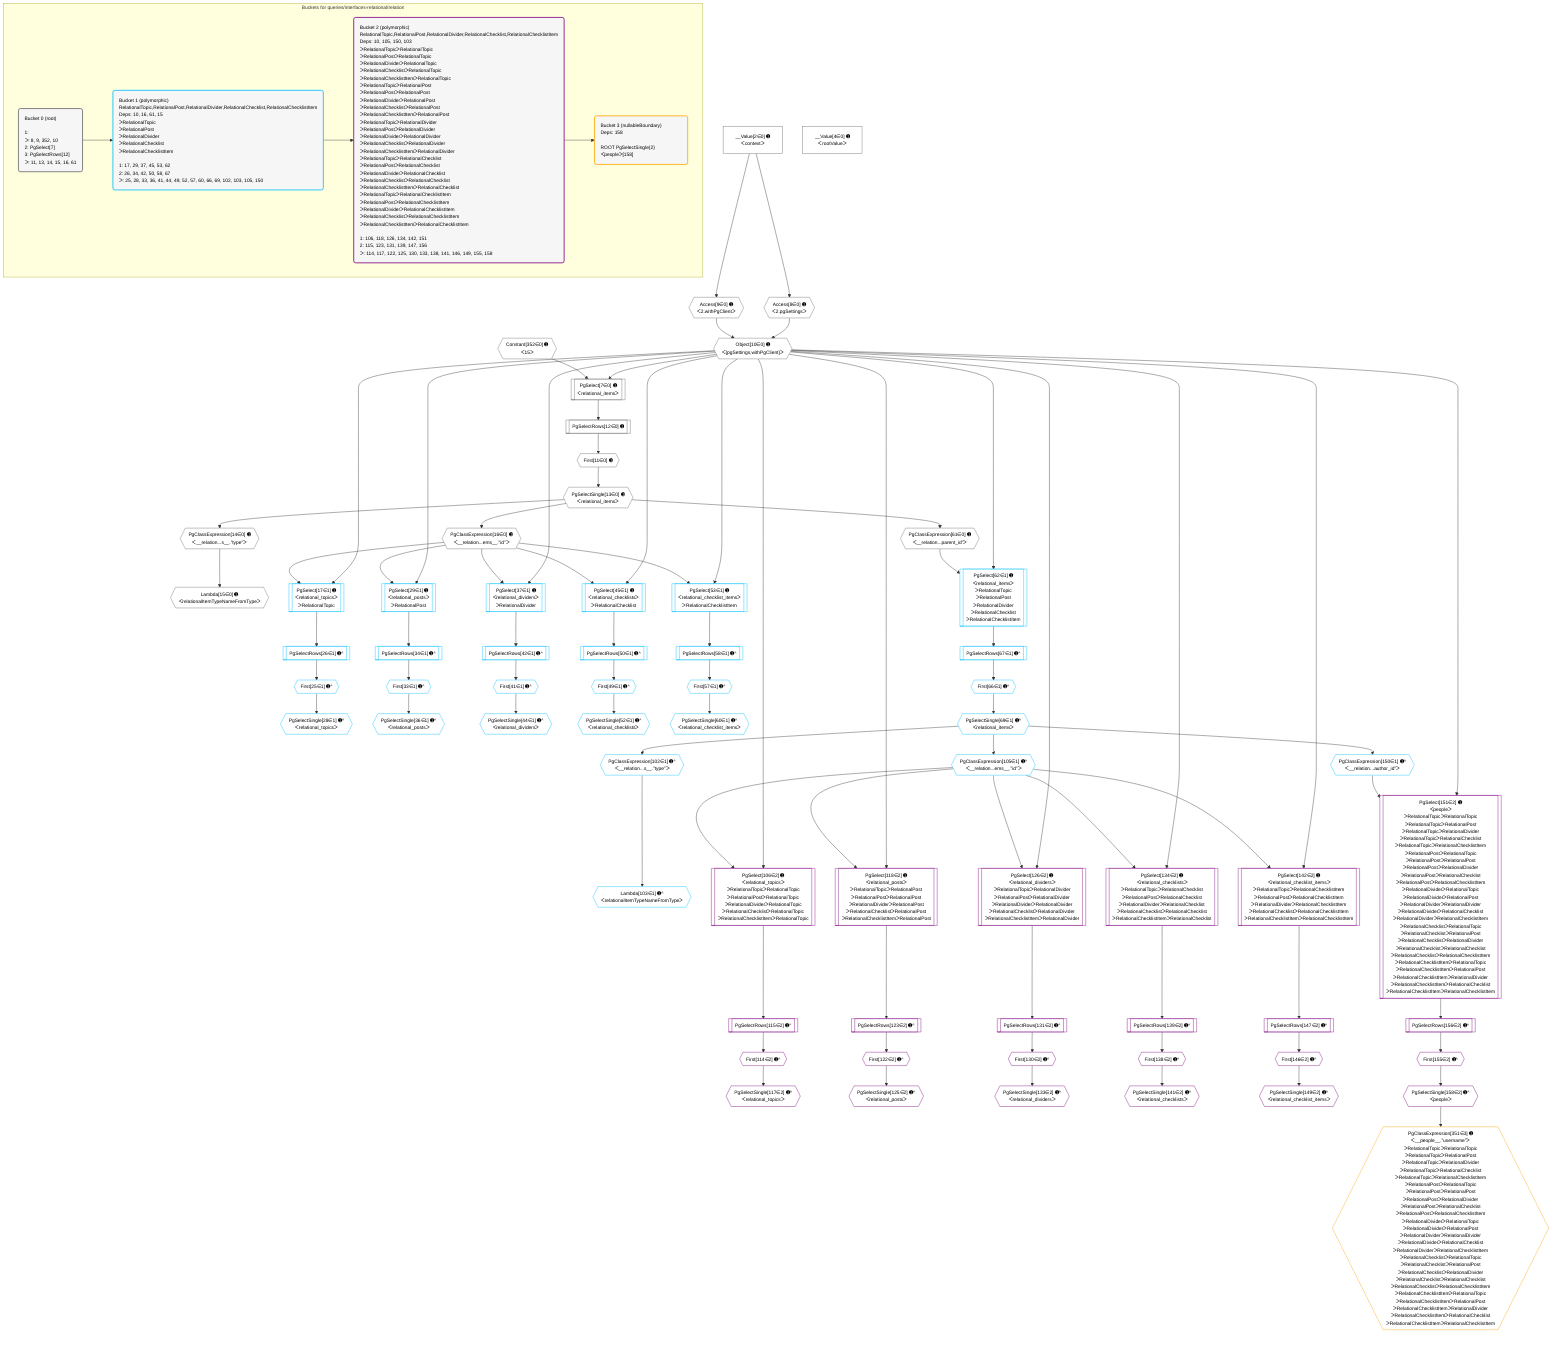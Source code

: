 %%{init: {'themeVariables': { 'fontSize': '12px'}}}%%
graph TD
    classDef path fill:#eee,stroke:#000,color:#000
    classDef plan fill:#fff,stroke-width:1px,color:#000
    classDef itemplan fill:#fff,stroke-width:2px,color:#000
    classDef unbatchedplan fill:#dff,stroke-width:1px,color:#000
    classDef sideeffectplan fill:#fcc,stroke-width:2px,color:#000
    classDef bucket fill:#f6f6f6,color:#000,stroke-width:2px,text-align:left

    subgraph "Buckets for queries/interfaces-relational/relation"
    Bucket0("Bucket 0 (root)<br /><br />1: <br />ᐳ: 8, 9, 352, 10<br />2: PgSelect[7]<br />3: PgSelectRows[12]<br />ᐳ: 11, 13, 14, 15, 16, 61"):::bucket
    Bucket1("Bucket 1 (polymorphic)<br />RelationalTopic,RelationalPost,RelationalDivider,RelationalChecklist,RelationalChecklistItem<br />Deps: 10, 16, 61, 15<br />ᐳRelationalTopic<br />ᐳRelationalPost<br />ᐳRelationalDivider<br />ᐳRelationalChecklist<br />ᐳRelationalChecklistItem<br /><br />1: 17, 29, 37, 45, 53, 62<br />2: 26, 34, 42, 50, 58, 67<br />ᐳ: 25, 28, 33, 36, 41, 44, 49, 52, 57, 60, 66, 69, 102, 103, 105, 150"):::bucket
    Bucket2("Bucket 2 (polymorphic)<br />RelationalTopic,RelationalPost,RelationalDivider,RelationalChecklist,RelationalChecklistItem<br />Deps: 10, 105, 150, 103<br />ᐳRelationalTopicᐳRelationalTopic<br />ᐳRelationalPostᐳRelationalTopic<br />ᐳRelationalDividerᐳRelationalTopic<br />ᐳRelationalChecklistᐳRelationalTopic<br />ᐳRelationalChecklistItemᐳRelationalTopic<br />ᐳRelationalTopicᐳRelationalPost<br />ᐳRelationalPostᐳRelationalPost<br />ᐳRelationalDividerᐳRelationalPost<br />ᐳRelationalChecklistᐳRelationalPost<br />ᐳRelationalChecklistItemᐳRelationalPost<br />ᐳRelationalTopicᐳRelationalDivider<br />ᐳRelationalPostᐳRelationalDivider<br />ᐳRelationalDividerᐳRelationalDivider<br />ᐳRelationalChecklistᐳRelationalDivider<br />ᐳRelationalChecklistItemᐳRelationalDivider<br />ᐳRelationalTopicᐳRelationalChecklist<br />ᐳRelationalPostᐳRelationalChecklist<br />ᐳRelationalDividerᐳRelationalChecklist<br />ᐳRelationalChecklistᐳRelationalChecklist<br />ᐳRelationalChecklistItemᐳRelationalChecklist<br />ᐳRelationalTopicᐳRelationalChecklistItem<br />ᐳRelationalPostᐳRelationalChecklistItem<br />ᐳRelationalDividerᐳRelationalChecklistItem<br />ᐳRelationalChecklistᐳRelationalChecklistItem<br />ᐳRelationalChecklistItemᐳRelationalChecklistItem<br /><br />1: 106, 118, 126, 134, 142, 151<br />2: 115, 123, 131, 139, 147, 156<br />ᐳ: 114, 117, 122, 125, 130, 133, 138, 141, 146, 149, 155, 158"):::bucket
    Bucket3("Bucket 3 (nullableBoundary)<br />Deps: 158<br /><br />ROOT PgSelectSingle{2}ᐸpeopleᐳ[158]"):::bucket
    end
    Bucket0 --> Bucket1
    Bucket1 --> Bucket2
    Bucket2 --> Bucket3

    %% plan dependencies
    PgSelect7[["PgSelect[7∈0] ➊<br />ᐸrelational_itemsᐳ"]]:::plan
    Object10{{"Object[10∈0] ➊<br />ᐸ{pgSettings,withPgClient}ᐳ"}}:::plan
    Constant352{{"Constant[352∈0] ➊<br />ᐸ15ᐳ"}}:::plan
    Object10 & Constant352 --> PgSelect7
    Access8{{"Access[8∈0] ➊<br />ᐸ2.pgSettingsᐳ"}}:::plan
    Access9{{"Access[9∈0] ➊<br />ᐸ2.withPgClientᐳ"}}:::plan
    Access8 & Access9 --> Object10
    __Value2["__Value[2∈0] ➊<br />ᐸcontextᐳ"]:::plan
    __Value2 --> Access8
    __Value2 --> Access9
    First11{{"First[11∈0] ➊"}}:::plan
    PgSelectRows12[["PgSelectRows[12∈0] ➊"]]:::plan
    PgSelectRows12 --> First11
    PgSelect7 --> PgSelectRows12
    PgSelectSingle13{{"PgSelectSingle[13∈0] ➊<br />ᐸrelational_itemsᐳ"}}:::plan
    First11 --> PgSelectSingle13
    PgClassExpression14{{"PgClassExpression[14∈0] ➊<br />ᐸ__relation...s__.”type”ᐳ"}}:::plan
    PgSelectSingle13 --> PgClassExpression14
    Lambda15{{"Lambda[15∈0] ➊<br />ᐸrelationalItemTypeNameFromTypeᐳ"}}:::plan
    PgClassExpression14 --> Lambda15
    PgClassExpression16{{"PgClassExpression[16∈0] ➊<br />ᐸ__relation...ems__.”id”ᐳ"}}:::plan
    PgSelectSingle13 --> PgClassExpression16
    PgClassExpression61{{"PgClassExpression[61∈0] ➊<br />ᐸ__relation...parent_id”ᐳ"}}:::plan
    PgSelectSingle13 --> PgClassExpression61
    __Value4["__Value[4∈0] ➊<br />ᐸrootValueᐳ"]:::plan
    PgSelect17[["PgSelect[17∈1] ➊<br />ᐸrelational_topicsᐳ<br />ᐳRelationalTopic"]]:::plan
    Object10 & PgClassExpression16 --> PgSelect17
    PgSelect29[["PgSelect[29∈1] ➊<br />ᐸrelational_postsᐳ<br />ᐳRelationalPost"]]:::plan
    Object10 & PgClassExpression16 --> PgSelect29
    PgSelect37[["PgSelect[37∈1] ➊<br />ᐸrelational_dividersᐳ<br />ᐳRelationalDivider"]]:::plan
    Object10 & PgClassExpression16 --> PgSelect37
    PgSelect45[["PgSelect[45∈1] ➊<br />ᐸrelational_checklistsᐳ<br />ᐳRelationalChecklist"]]:::plan
    Object10 & PgClassExpression16 --> PgSelect45
    PgSelect53[["PgSelect[53∈1] ➊<br />ᐸrelational_checklist_itemsᐳ<br />ᐳRelationalChecklistItem"]]:::plan
    Object10 & PgClassExpression16 --> PgSelect53
    PgSelect62[["PgSelect[62∈1] ➊<br />ᐸrelational_itemsᐳ<br />ᐳRelationalTopic<br />ᐳRelationalPost<br />ᐳRelationalDivider<br />ᐳRelationalChecklist<br />ᐳRelationalChecklistItem"]]:::plan
    Object10 & PgClassExpression61 --> PgSelect62
    First25{{"First[25∈1] ➊^"}}:::plan
    PgSelectRows26[["PgSelectRows[26∈1] ➊^"]]:::plan
    PgSelectRows26 --> First25
    PgSelect17 --> PgSelectRows26
    PgSelectSingle28{{"PgSelectSingle[28∈1] ➊^<br />ᐸrelational_topicsᐳ"}}:::plan
    First25 --> PgSelectSingle28
    First33{{"First[33∈1] ➊^"}}:::plan
    PgSelectRows34[["PgSelectRows[34∈1] ➊^"]]:::plan
    PgSelectRows34 --> First33
    PgSelect29 --> PgSelectRows34
    PgSelectSingle36{{"PgSelectSingle[36∈1] ➊^<br />ᐸrelational_postsᐳ"}}:::plan
    First33 --> PgSelectSingle36
    First41{{"First[41∈1] ➊^"}}:::plan
    PgSelectRows42[["PgSelectRows[42∈1] ➊^"]]:::plan
    PgSelectRows42 --> First41
    PgSelect37 --> PgSelectRows42
    PgSelectSingle44{{"PgSelectSingle[44∈1] ➊^<br />ᐸrelational_dividersᐳ"}}:::plan
    First41 --> PgSelectSingle44
    First49{{"First[49∈1] ➊^"}}:::plan
    PgSelectRows50[["PgSelectRows[50∈1] ➊^"]]:::plan
    PgSelectRows50 --> First49
    PgSelect45 --> PgSelectRows50
    PgSelectSingle52{{"PgSelectSingle[52∈1] ➊^<br />ᐸrelational_checklistsᐳ"}}:::plan
    First49 --> PgSelectSingle52
    First57{{"First[57∈1] ➊^"}}:::plan
    PgSelectRows58[["PgSelectRows[58∈1] ➊^"]]:::plan
    PgSelectRows58 --> First57
    PgSelect53 --> PgSelectRows58
    PgSelectSingle60{{"PgSelectSingle[60∈1] ➊^<br />ᐸrelational_checklist_itemsᐳ"}}:::plan
    First57 --> PgSelectSingle60
    First66{{"First[66∈1] ➊^"}}:::plan
    PgSelectRows67[["PgSelectRows[67∈1] ➊^"]]:::plan
    PgSelectRows67 --> First66
    PgSelect62 --> PgSelectRows67
    PgSelectSingle69{{"PgSelectSingle[69∈1] ➊^<br />ᐸrelational_itemsᐳ"}}:::plan
    First66 --> PgSelectSingle69
    PgClassExpression102{{"PgClassExpression[102∈1] ➊^<br />ᐸ__relation...s__.”type”ᐳ"}}:::plan
    PgSelectSingle69 --> PgClassExpression102
    Lambda103{{"Lambda[103∈1] ➊^<br />ᐸrelationalItemTypeNameFromTypeᐳ"}}:::plan
    PgClassExpression102 --> Lambda103
    PgClassExpression105{{"PgClassExpression[105∈1] ➊^<br />ᐸ__relation...ems__.”id”ᐳ"}}:::plan
    PgSelectSingle69 --> PgClassExpression105
    PgClassExpression150{{"PgClassExpression[150∈1] ➊^<br />ᐸ__relation...author_id”ᐳ"}}:::plan
    PgSelectSingle69 --> PgClassExpression150
    PgSelect106[["PgSelect[106∈2] ➊<br />ᐸrelational_topicsᐳ<br />ᐳRelationalTopicᐳRelationalTopic<br />ᐳRelationalPostᐳRelationalTopic<br />ᐳRelationalDividerᐳRelationalTopic<br />ᐳRelationalChecklistᐳRelationalTopic<br />ᐳRelationalChecklistItemᐳRelationalTopic"]]:::plan
    Object10 & PgClassExpression105 --> PgSelect106
    PgSelect118[["PgSelect[118∈2] ➊<br />ᐸrelational_postsᐳ<br />ᐳRelationalTopicᐳRelationalPost<br />ᐳRelationalPostᐳRelationalPost<br />ᐳRelationalDividerᐳRelationalPost<br />ᐳRelationalChecklistᐳRelationalPost<br />ᐳRelationalChecklistItemᐳRelationalPost"]]:::plan
    Object10 & PgClassExpression105 --> PgSelect118
    PgSelect126[["PgSelect[126∈2] ➊<br />ᐸrelational_dividersᐳ<br />ᐳRelationalTopicᐳRelationalDivider<br />ᐳRelationalPostᐳRelationalDivider<br />ᐳRelationalDividerᐳRelationalDivider<br />ᐳRelationalChecklistᐳRelationalDivider<br />ᐳRelationalChecklistItemᐳRelationalDivider"]]:::plan
    Object10 & PgClassExpression105 --> PgSelect126
    PgSelect134[["PgSelect[134∈2] ➊<br />ᐸrelational_checklistsᐳ<br />ᐳRelationalTopicᐳRelationalChecklist<br />ᐳRelationalPostᐳRelationalChecklist<br />ᐳRelationalDividerᐳRelationalChecklist<br />ᐳRelationalChecklistᐳRelationalChecklist<br />ᐳRelationalChecklistItemᐳRelationalChecklist"]]:::plan
    Object10 & PgClassExpression105 --> PgSelect134
    PgSelect142[["PgSelect[142∈2] ➊<br />ᐸrelational_checklist_itemsᐳ<br />ᐳRelationalTopicᐳRelationalChecklistItem<br />ᐳRelationalPostᐳRelationalChecklistItem<br />ᐳRelationalDividerᐳRelationalChecklistItem<br />ᐳRelationalChecklistᐳRelationalChecklistItem<br />ᐳRelationalChecklistItemᐳRelationalChecklistItem"]]:::plan
    Object10 & PgClassExpression105 --> PgSelect142
    PgSelect151[["PgSelect[151∈2] ➊<br />ᐸpeopleᐳ<br />ᐳRelationalTopicᐳRelationalTopic<br />ᐳRelationalTopicᐳRelationalPost<br />ᐳRelationalTopicᐳRelationalDivider<br />ᐳRelationalTopicᐳRelationalChecklist<br />ᐳRelationalTopicᐳRelationalChecklistItem<br />ᐳRelationalPostᐳRelationalTopic<br />ᐳRelationalPostᐳRelationalPost<br />ᐳRelationalPostᐳRelationalDivider<br />ᐳRelationalPostᐳRelationalChecklist<br />ᐳRelationalPostᐳRelationalChecklistItem<br />ᐳRelationalDividerᐳRelationalTopic<br />ᐳRelationalDividerᐳRelationalPost<br />ᐳRelationalDividerᐳRelationalDivider<br />ᐳRelationalDividerᐳRelationalChecklist<br />ᐳRelationalDividerᐳRelationalChecklistItem<br />ᐳRelationalChecklistᐳRelationalTopic<br />ᐳRelationalChecklistᐳRelationalPost<br />ᐳRelationalChecklistᐳRelationalDivider<br />ᐳRelationalChecklistᐳRelationalChecklist<br />ᐳRelationalChecklistᐳRelationalChecklistItem<br />ᐳRelationalChecklistItemᐳRelationalTopic<br />ᐳRelationalChecklistItemᐳRelationalPost<br />ᐳRelationalChecklistItemᐳRelationalDivider<br />ᐳRelationalChecklistItemᐳRelationalChecklist<br />ᐳRelationalChecklistItemᐳRelationalChecklistItem"]]:::plan
    Object10 & PgClassExpression150 --> PgSelect151
    First114{{"First[114∈2] ➊^"}}:::plan
    PgSelectRows115[["PgSelectRows[115∈2] ➊^"]]:::plan
    PgSelectRows115 --> First114
    PgSelect106 --> PgSelectRows115
    PgSelectSingle117{{"PgSelectSingle[117∈2] ➊^<br />ᐸrelational_topicsᐳ"}}:::plan
    First114 --> PgSelectSingle117
    First122{{"First[122∈2] ➊^"}}:::plan
    PgSelectRows123[["PgSelectRows[123∈2] ➊^"]]:::plan
    PgSelectRows123 --> First122
    PgSelect118 --> PgSelectRows123
    PgSelectSingle125{{"PgSelectSingle[125∈2] ➊^<br />ᐸrelational_postsᐳ"}}:::plan
    First122 --> PgSelectSingle125
    First130{{"First[130∈2] ➊^"}}:::plan
    PgSelectRows131[["PgSelectRows[131∈2] ➊^"]]:::plan
    PgSelectRows131 --> First130
    PgSelect126 --> PgSelectRows131
    PgSelectSingle133{{"PgSelectSingle[133∈2] ➊^<br />ᐸrelational_dividersᐳ"}}:::plan
    First130 --> PgSelectSingle133
    First138{{"First[138∈2] ➊^"}}:::plan
    PgSelectRows139[["PgSelectRows[139∈2] ➊^"]]:::plan
    PgSelectRows139 --> First138
    PgSelect134 --> PgSelectRows139
    PgSelectSingle141{{"PgSelectSingle[141∈2] ➊^<br />ᐸrelational_checklistsᐳ"}}:::plan
    First138 --> PgSelectSingle141
    First146{{"First[146∈2] ➊^"}}:::plan
    PgSelectRows147[["PgSelectRows[147∈2] ➊^"]]:::plan
    PgSelectRows147 --> First146
    PgSelect142 --> PgSelectRows147
    PgSelectSingle149{{"PgSelectSingle[149∈2] ➊^<br />ᐸrelational_checklist_itemsᐳ"}}:::plan
    First146 --> PgSelectSingle149
    First155{{"First[155∈2] ➊^"}}:::plan
    PgSelectRows156[["PgSelectRows[156∈2] ➊^"]]:::plan
    PgSelectRows156 --> First155
    PgSelect151 --> PgSelectRows156
    PgSelectSingle158{{"PgSelectSingle[158∈2] ➊^<br />ᐸpeopleᐳ"}}:::plan
    First155 --> PgSelectSingle158
    PgClassExpression351{{"PgClassExpression[351∈3] ➊<br />ᐸ__people__.”username”ᐳ<br />ᐳRelationalTopicᐳRelationalTopic<br />ᐳRelationalTopicᐳRelationalPost<br />ᐳRelationalTopicᐳRelationalDivider<br />ᐳRelationalTopicᐳRelationalChecklist<br />ᐳRelationalTopicᐳRelationalChecklistItem<br />ᐳRelationalPostᐳRelationalTopic<br />ᐳRelationalPostᐳRelationalPost<br />ᐳRelationalPostᐳRelationalDivider<br />ᐳRelationalPostᐳRelationalChecklist<br />ᐳRelationalPostᐳRelationalChecklistItem<br />ᐳRelationalDividerᐳRelationalTopic<br />ᐳRelationalDividerᐳRelationalPost<br />ᐳRelationalDividerᐳRelationalDivider<br />ᐳRelationalDividerᐳRelationalChecklist<br />ᐳRelationalDividerᐳRelationalChecklistItem<br />ᐳRelationalChecklistᐳRelationalTopic<br />ᐳRelationalChecklistᐳRelationalPost<br />ᐳRelationalChecklistᐳRelationalDivider<br />ᐳRelationalChecklistᐳRelationalChecklist<br />ᐳRelationalChecklistᐳRelationalChecklistItem<br />ᐳRelationalChecklistItemᐳRelationalTopic<br />ᐳRelationalChecklistItemᐳRelationalPost<br />ᐳRelationalChecklistItemᐳRelationalDivider<br />ᐳRelationalChecklistItemᐳRelationalChecklist<br />ᐳRelationalChecklistItemᐳRelationalChecklistItem"}}:::plan
    PgSelectSingle158 --> PgClassExpression351

    %% define steps
    classDef bucket0 stroke:#696969
    class Bucket0,__Value2,__Value4,PgSelect7,Access8,Access9,Object10,First11,PgSelectRows12,PgSelectSingle13,PgClassExpression14,Lambda15,PgClassExpression16,PgClassExpression61,Constant352 bucket0
    classDef bucket1 stroke:#00bfff
    class Bucket1,PgSelect17,First25,PgSelectRows26,PgSelectSingle28,PgSelect29,First33,PgSelectRows34,PgSelectSingle36,PgSelect37,First41,PgSelectRows42,PgSelectSingle44,PgSelect45,First49,PgSelectRows50,PgSelectSingle52,PgSelect53,First57,PgSelectRows58,PgSelectSingle60,PgSelect62,First66,PgSelectRows67,PgSelectSingle69,PgClassExpression102,Lambda103,PgClassExpression105,PgClassExpression150 bucket1
    classDef bucket2 stroke:#7f007f
    class Bucket2,PgSelect106,First114,PgSelectRows115,PgSelectSingle117,PgSelect118,First122,PgSelectRows123,PgSelectSingle125,PgSelect126,First130,PgSelectRows131,PgSelectSingle133,PgSelect134,First138,PgSelectRows139,PgSelectSingle141,PgSelect142,First146,PgSelectRows147,PgSelectSingle149,PgSelect151,First155,PgSelectRows156,PgSelectSingle158 bucket2
    classDef bucket3 stroke:#ffa500
    class Bucket3,PgClassExpression351 bucket3